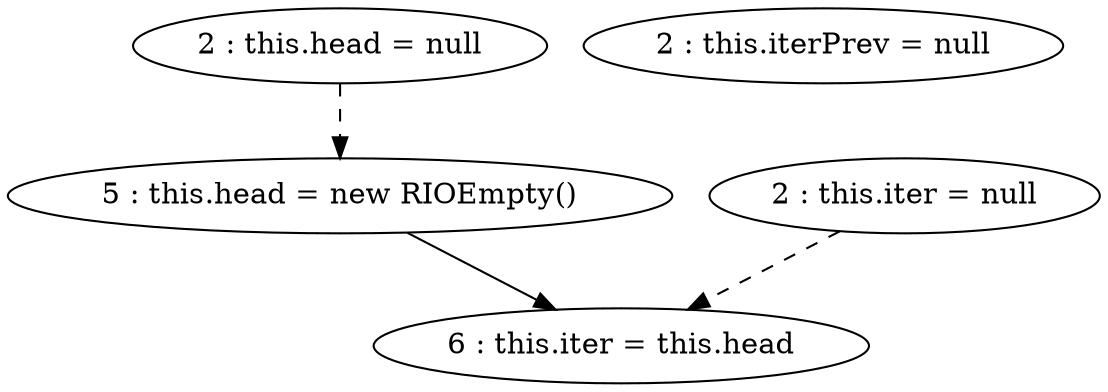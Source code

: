 digraph G {
"2 : this.head = null"
"2 : this.head = null" -> "5 : this.head = new RIOEmpty()" [style=dashed]
"2 : this.iter = null"
"2 : this.iter = null" -> "6 : this.iter = this.head" [style=dashed]
"2 : this.iterPrev = null"
"5 : this.head = new RIOEmpty()"
"5 : this.head = new RIOEmpty()" -> "6 : this.iter = this.head"
"6 : this.iter = this.head"
}